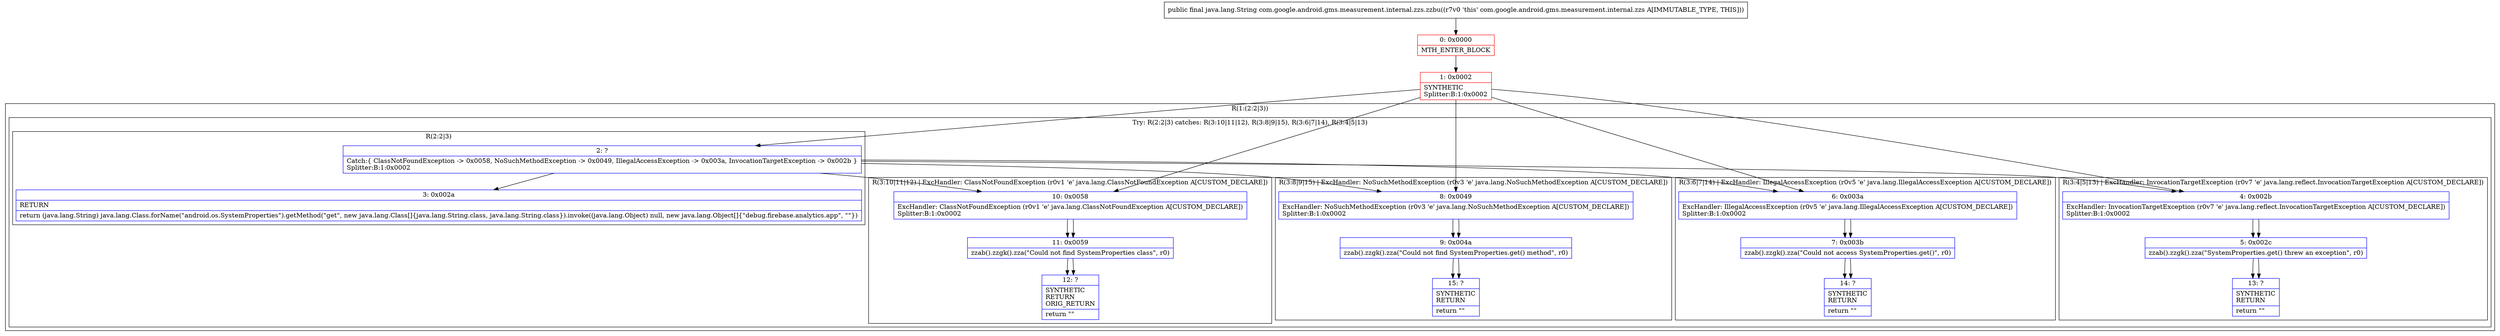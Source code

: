 digraph "CFG forcom.google.android.gms.measurement.internal.zzs.zzbu()Ljava\/lang\/String;" {
subgraph cluster_Region_1161416763 {
label = "R(1:(2:2|3))";
node [shape=record,color=blue];
subgraph cluster_TryCatchRegion_1779108841 {
label = "Try: R(2:2|3) catches: R(3:10|11|12), R(3:8|9|15), R(3:6|7|14), R(3:4|5|13)";
node [shape=record,color=blue];
subgraph cluster_Region_1185568381 {
label = "R(2:2|3)";
node [shape=record,color=blue];
Node_2 [shape=record,label="{2\:\ ?|Catch:\{ ClassNotFoundException \-\> 0x0058, NoSuchMethodException \-\> 0x0049, IllegalAccessException \-\> 0x003a, InvocationTargetException \-\> 0x002b \}\lSplitter:B:1:0x0002\l}"];
Node_3 [shape=record,label="{3\:\ 0x002a|RETURN\l|return (java.lang.String) java.lang.Class.forName(\"android.os.SystemProperties\").getMethod(\"get\", new java.lang.Class[]\{java.lang.String.class, java.lang.String.class\}).invoke((java.lang.Object) null, new java.lang.Object[]\{\"debug.firebase.analytics.app\", \"\"\})\l}"];
}
subgraph cluster_Region_413666443 {
label = "R(3:10|11|12) | ExcHandler: ClassNotFoundException (r0v1 'e' java.lang.ClassNotFoundException A[CUSTOM_DECLARE])\l";
node [shape=record,color=blue];
Node_10 [shape=record,label="{10\:\ 0x0058|ExcHandler: ClassNotFoundException (r0v1 'e' java.lang.ClassNotFoundException A[CUSTOM_DECLARE])\lSplitter:B:1:0x0002\l}"];
Node_11 [shape=record,label="{11\:\ 0x0059|zzab().zzgk().zza(\"Could not find SystemProperties class\", r0)\l}"];
Node_12 [shape=record,label="{12\:\ ?|SYNTHETIC\lRETURN\lORIG_RETURN\l|return \"\"\l}"];
}
subgraph cluster_Region_328970157 {
label = "R(3:8|9|15) | ExcHandler: NoSuchMethodException (r0v3 'e' java.lang.NoSuchMethodException A[CUSTOM_DECLARE])\l";
node [shape=record,color=blue];
Node_8 [shape=record,label="{8\:\ 0x0049|ExcHandler: NoSuchMethodException (r0v3 'e' java.lang.NoSuchMethodException A[CUSTOM_DECLARE])\lSplitter:B:1:0x0002\l}"];
Node_9 [shape=record,label="{9\:\ 0x004a|zzab().zzgk().zza(\"Could not find SystemProperties.get() method\", r0)\l}"];
Node_15 [shape=record,label="{15\:\ ?|SYNTHETIC\lRETURN\l|return \"\"\l}"];
}
subgraph cluster_Region_561887860 {
label = "R(3:6|7|14) | ExcHandler: IllegalAccessException (r0v5 'e' java.lang.IllegalAccessException A[CUSTOM_DECLARE])\l";
node [shape=record,color=blue];
Node_6 [shape=record,label="{6\:\ 0x003a|ExcHandler: IllegalAccessException (r0v5 'e' java.lang.IllegalAccessException A[CUSTOM_DECLARE])\lSplitter:B:1:0x0002\l}"];
Node_7 [shape=record,label="{7\:\ 0x003b|zzab().zzgk().zza(\"Could not access SystemProperties.get()\", r0)\l}"];
Node_14 [shape=record,label="{14\:\ ?|SYNTHETIC\lRETURN\l|return \"\"\l}"];
}
subgraph cluster_Region_896534936 {
label = "R(3:4|5|13) | ExcHandler: InvocationTargetException (r0v7 'e' java.lang.reflect.InvocationTargetException A[CUSTOM_DECLARE])\l";
node [shape=record,color=blue];
Node_4 [shape=record,label="{4\:\ 0x002b|ExcHandler: InvocationTargetException (r0v7 'e' java.lang.reflect.InvocationTargetException A[CUSTOM_DECLARE])\lSplitter:B:1:0x0002\l}"];
Node_5 [shape=record,label="{5\:\ 0x002c|zzab().zzgk().zza(\"SystemProperties.get() threw an exception\", r0)\l}"];
Node_13 [shape=record,label="{13\:\ ?|SYNTHETIC\lRETURN\l|return \"\"\l}"];
}
}
}
subgraph cluster_Region_413666443 {
label = "R(3:10|11|12) | ExcHandler: ClassNotFoundException (r0v1 'e' java.lang.ClassNotFoundException A[CUSTOM_DECLARE])\l";
node [shape=record,color=blue];
Node_10 [shape=record,label="{10\:\ 0x0058|ExcHandler: ClassNotFoundException (r0v1 'e' java.lang.ClassNotFoundException A[CUSTOM_DECLARE])\lSplitter:B:1:0x0002\l}"];
Node_11 [shape=record,label="{11\:\ 0x0059|zzab().zzgk().zza(\"Could not find SystemProperties class\", r0)\l}"];
Node_12 [shape=record,label="{12\:\ ?|SYNTHETIC\lRETURN\lORIG_RETURN\l|return \"\"\l}"];
}
subgraph cluster_Region_328970157 {
label = "R(3:8|9|15) | ExcHandler: NoSuchMethodException (r0v3 'e' java.lang.NoSuchMethodException A[CUSTOM_DECLARE])\l";
node [shape=record,color=blue];
Node_8 [shape=record,label="{8\:\ 0x0049|ExcHandler: NoSuchMethodException (r0v3 'e' java.lang.NoSuchMethodException A[CUSTOM_DECLARE])\lSplitter:B:1:0x0002\l}"];
Node_9 [shape=record,label="{9\:\ 0x004a|zzab().zzgk().zza(\"Could not find SystemProperties.get() method\", r0)\l}"];
Node_15 [shape=record,label="{15\:\ ?|SYNTHETIC\lRETURN\l|return \"\"\l}"];
}
subgraph cluster_Region_561887860 {
label = "R(3:6|7|14) | ExcHandler: IllegalAccessException (r0v5 'e' java.lang.IllegalAccessException A[CUSTOM_DECLARE])\l";
node [shape=record,color=blue];
Node_6 [shape=record,label="{6\:\ 0x003a|ExcHandler: IllegalAccessException (r0v5 'e' java.lang.IllegalAccessException A[CUSTOM_DECLARE])\lSplitter:B:1:0x0002\l}"];
Node_7 [shape=record,label="{7\:\ 0x003b|zzab().zzgk().zza(\"Could not access SystemProperties.get()\", r0)\l}"];
Node_14 [shape=record,label="{14\:\ ?|SYNTHETIC\lRETURN\l|return \"\"\l}"];
}
subgraph cluster_Region_896534936 {
label = "R(3:4|5|13) | ExcHandler: InvocationTargetException (r0v7 'e' java.lang.reflect.InvocationTargetException A[CUSTOM_DECLARE])\l";
node [shape=record,color=blue];
Node_4 [shape=record,label="{4\:\ 0x002b|ExcHandler: InvocationTargetException (r0v7 'e' java.lang.reflect.InvocationTargetException A[CUSTOM_DECLARE])\lSplitter:B:1:0x0002\l}"];
Node_5 [shape=record,label="{5\:\ 0x002c|zzab().zzgk().zza(\"SystemProperties.get() threw an exception\", r0)\l}"];
Node_13 [shape=record,label="{13\:\ ?|SYNTHETIC\lRETURN\l|return \"\"\l}"];
}
Node_0 [shape=record,color=red,label="{0\:\ 0x0000|MTH_ENTER_BLOCK\l}"];
Node_1 [shape=record,color=red,label="{1\:\ 0x0002|SYNTHETIC\lSplitter:B:1:0x0002\l}"];
MethodNode[shape=record,label="{public final java.lang.String com.google.android.gms.measurement.internal.zzs.zzbu((r7v0 'this' com.google.android.gms.measurement.internal.zzs A[IMMUTABLE_TYPE, THIS])) }"];
MethodNode -> Node_0;
Node_2 -> Node_3;
Node_2 -> Node_10;
Node_2 -> Node_8;
Node_2 -> Node_6;
Node_2 -> Node_4;
Node_10 -> Node_11;
Node_11 -> Node_12;
Node_8 -> Node_9;
Node_9 -> Node_15;
Node_6 -> Node_7;
Node_7 -> Node_14;
Node_4 -> Node_5;
Node_5 -> Node_13;
Node_10 -> Node_11;
Node_11 -> Node_12;
Node_8 -> Node_9;
Node_9 -> Node_15;
Node_6 -> Node_7;
Node_7 -> Node_14;
Node_4 -> Node_5;
Node_5 -> Node_13;
Node_0 -> Node_1;
Node_1 -> Node_2;
Node_1 -> Node_10;
Node_1 -> Node_8;
Node_1 -> Node_6;
Node_1 -> Node_4;
}

